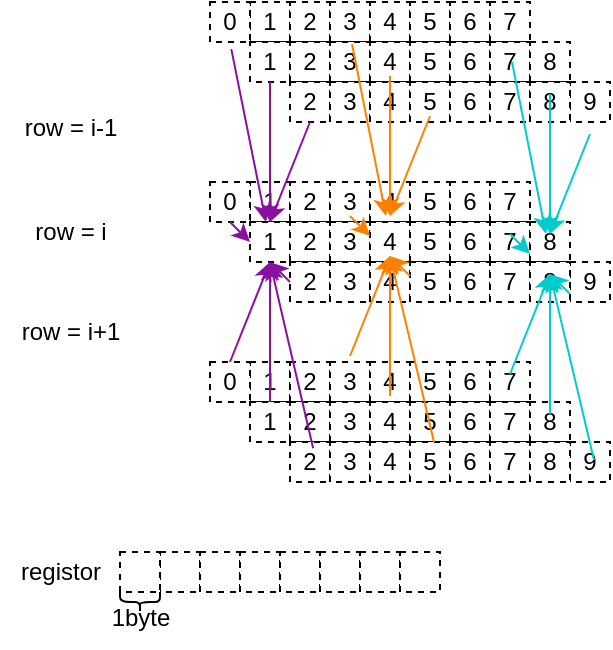 <mxfile version="22.0.4" type="device">
  <diagram name="Page-1" id="LUUm5zQ8WKBtmn_X2LVy">
    <mxGraphModel dx="545" dy="1250" grid="1" gridSize="10" guides="1" tooltips="1" connect="1" arrows="1" fold="1" page="1" pageScale="1" pageWidth="850" pageHeight="1100" math="0" shadow="0">
      <root>
        <mxCell id="0" />
        <mxCell id="1" parent="0" />
        <mxCell id="Gbu-jOdTarVuFErITB0x-1" value="1" style="rounded=0;whiteSpace=wrap;html=1;dashed=1;" vertex="1" parent="1">
          <mxGeometry x="210" y="630" width="20" height="20" as="geometry" />
        </mxCell>
        <mxCell id="Gbu-jOdTarVuFErITB0x-2" value="2" style="rounded=0;whiteSpace=wrap;html=1;dashed=1;" vertex="1" parent="1">
          <mxGeometry x="230" y="630" width="20" height="20" as="geometry" />
        </mxCell>
        <mxCell id="Gbu-jOdTarVuFErITB0x-3" value="3" style="rounded=0;whiteSpace=wrap;html=1;dashed=1;" vertex="1" parent="1">
          <mxGeometry x="250" y="630" width="20" height="20" as="geometry" />
        </mxCell>
        <mxCell id="Gbu-jOdTarVuFErITB0x-4" value="4" style="rounded=0;whiteSpace=wrap;html=1;dashed=1;" vertex="1" parent="1">
          <mxGeometry x="270" y="630" width="20" height="20" as="geometry" />
        </mxCell>
        <mxCell id="Gbu-jOdTarVuFErITB0x-9" value="5" style="rounded=0;whiteSpace=wrap;html=1;dashed=1;" vertex="1" parent="1">
          <mxGeometry x="290" y="630" width="20" height="20" as="geometry" />
        </mxCell>
        <mxCell id="Gbu-jOdTarVuFErITB0x-10" value="6" style="rounded=0;whiteSpace=wrap;html=1;dashed=1;" vertex="1" parent="1">
          <mxGeometry x="310" y="630" width="20" height="20" as="geometry" />
        </mxCell>
        <mxCell id="Gbu-jOdTarVuFErITB0x-11" value="7" style="rounded=0;whiteSpace=wrap;html=1;dashed=1;" vertex="1" parent="1">
          <mxGeometry x="330" y="630" width="20" height="20" as="geometry" />
        </mxCell>
        <mxCell id="Gbu-jOdTarVuFErITB0x-12" value="0" style="rounded=0;whiteSpace=wrap;html=1;dashed=1;" vertex="1" parent="1">
          <mxGeometry x="190" y="630" width="20" height="20" as="geometry" />
        </mxCell>
        <mxCell id="Gbu-jOdTarVuFErITB0x-13" value="1" style="rounded=0;whiteSpace=wrap;html=1;dashed=1;" vertex="1" parent="1">
          <mxGeometry x="210" y="650" width="20" height="20" as="geometry" />
        </mxCell>
        <mxCell id="Gbu-jOdTarVuFErITB0x-14" value="2" style="rounded=0;whiteSpace=wrap;html=1;dashed=1;" vertex="1" parent="1">
          <mxGeometry x="230" y="650" width="20" height="20" as="geometry" />
        </mxCell>
        <mxCell id="Gbu-jOdTarVuFErITB0x-15" value="3" style="rounded=0;whiteSpace=wrap;html=1;dashed=1;" vertex="1" parent="1">
          <mxGeometry x="250" y="650" width="20" height="20" as="geometry" />
        </mxCell>
        <mxCell id="Gbu-jOdTarVuFErITB0x-16" value="4" style="rounded=0;whiteSpace=wrap;html=1;dashed=1;" vertex="1" parent="1">
          <mxGeometry x="270" y="650" width="20" height="20" as="geometry" />
        </mxCell>
        <mxCell id="Gbu-jOdTarVuFErITB0x-17" value="5" style="rounded=0;whiteSpace=wrap;html=1;dashed=1;" vertex="1" parent="1">
          <mxGeometry x="290" y="650" width="20" height="20" as="geometry" />
        </mxCell>
        <mxCell id="Gbu-jOdTarVuFErITB0x-18" value="6" style="rounded=0;whiteSpace=wrap;html=1;dashed=1;" vertex="1" parent="1">
          <mxGeometry x="310" y="650" width="20" height="20" as="geometry" />
        </mxCell>
        <mxCell id="Gbu-jOdTarVuFErITB0x-19" value="7" style="rounded=0;whiteSpace=wrap;html=1;dashed=1;" vertex="1" parent="1">
          <mxGeometry x="330" y="650" width="20" height="20" as="geometry" />
        </mxCell>
        <mxCell id="Gbu-jOdTarVuFErITB0x-20" value="8" style="rounded=0;whiteSpace=wrap;html=1;dashed=1;" vertex="1" parent="1">
          <mxGeometry x="350" y="650" width="20" height="20" as="geometry" />
        </mxCell>
        <mxCell id="Gbu-jOdTarVuFErITB0x-29" value="row = i-1" style="text;html=1;align=center;verticalAlign=middle;resizable=0;points=[];autosize=1;strokeColor=none;fillColor=none;" vertex="1" parent="1">
          <mxGeometry x="85" y="678" width="70" height="30" as="geometry" />
        </mxCell>
        <mxCell id="Gbu-jOdTarVuFErITB0x-30" value="row = i" style="text;html=1;align=center;verticalAlign=middle;resizable=0;points=[];autosize=1;strokeColor=none;fillColor=none;" vertex="1" parent="1">
          <mxGeometry x="90" y="730" width="60" height="30" as="geometry" />
        </mxCell>
        <mxCell id="Gbu-jOdTarVuFErITB0x-31" value="row = i+1" style="text;html=1;align=center;verticalAlign=middle;resizable=0;points=[];autosize=1;strokeColor=none;fillColor=none;" vertex="1" parent="1">
          <mxGeometry x="85" y="780" width="70" height="30" as="geometry" />
        </mxCell>
        <mxCell id="Gbu-jOdTarVuFErITB0x-32" value="9" style="rounded=0;whiteSpace=wrap;html=1;dashed=1;" vertex="1" parent="1">
          <mxGeometry x="370" y="670" width="20" height="20" as="geometry" />
        </mxCell>
        <mxCell id="Gbu-jOdTarVuFErITB0x-33" value="2" style="rounded=0;whiteSpace=wrap;html=1;dashed=1;" vertex="1" parent="1">
          <mxGeometry x="230" y="670" width="20" height="20" as="geometry" />
        </mxCell>
        <mxCell id="Gbu-jOdTarVuFErITB0x-34" value="3" style="rounded=0;whiteSpace=wrap;html=1;dashed=1;" vertex="1" parent="1">
          <mxGeometry x="250" y="670" width="20" height="20" as="geometry" />
        </mxCell>
        <mxCell id="Gbu-jOdTarVuFErITB0x-35" value="4" style="rounded=0;whiteSpace=wrap;html=1;dashed=1;" vertex="1" parent="1">
          <mxGeometry x="270" y="670" width="20" height="20" as="geometry" />
        </mxCell>
        <mxCell id="Gbu-jOdTarVuFErITB0x-36" value="5" style="rounded=0;whiteSpace=wrap;html=1;dashed=1;" vertex="1" parent="1">
          <mxGeometry x="290" y="670" width="20" height="20" as="geometry" />
        </mxCell>
        <mxCell id="Gbu-jOdTarVuFErITB0x-37" value="6" style="rounded=0;whiteSpace=wrap;html=1;dashed=1;" vertex="1" parent="1">
          <mxGeometry x="310" y="670" width="20" height="20" as="geometry" />
        </mxCell>
        <mxCell id="Gbu-jOdTarVuFErITB0x-38" value="7" style="rounded=0;whiteSpace=wrap;html=1;dashed=1;" vertex="1" parent="1">
          <mxGeometry x="330" y="670" width="20" height="20" as="geometry" />
        </mxCell>
        <mxCell id="Gbu-jOdTarVuFErITB0x-39" value="8" style="rounded=0;whiteSpace=wrap;html=1;dashed=1;" vertex="1" parent="1">
          <mxGeometry x="350" y="670" width="20" height="20" as="geometry" />
        </mxCell>
        <mxCell id="Gbu-jOdTarVuFErITB0x-48" value="1" style="rounded=0;whiteSpace=wrap;html=1;dashed=1;" vertex="1" parent="1">
          <mxGeometry x="210" y="720" width="20" height="20" as="geometry" />
        </mxCell>
        <mxCell id="Gbu-jOdTarVuFErITB0x-49" value="2" style="rounded=0;whiteSpace=wrap;html=1;dashed=1;" vertex="1" parent="1">
          <mxGeometry x="230" y="720" width="20" height="20" as="geometry" />
        </mxCell>
        <mxCell id="Gbu-jOdTarVuFErITB0x-50" value="3" style="rounded=0;whiteSpace=wrap;html=1;dashed=1;" vertex="1" parent="1">
          <mxGeometry x="250" y="720" width="20" height="20" as="geometry" />
        </mxCell>
        <mxCell id="Gbu-jOdTarVuFErITB0x-51" value="4" style="rounded=0;whiteSpace=wrap;html=1;dashed=1;" vertex="1" parent="1">
          <mxGeometry x="270" y="720" width="20" height="20" as="geometry" />
        </mxCell>
        <mxCell id="Gbu-jOdTarVuFErITB0x-52" value="5" style="rounded=0;whiteSpace=wrap;html=1;dashed=1;" vertex="1" parent="1">
          <mxGeometry x="290" y="720" width="20" height="20" as="geometry" />
        </mxCell>
        <mxCell id="Gbu-jOdTarVuFErITB0x-53" value="6" style="rounded=0;whiteSpace=wrap;html=1;dashed=1;" vertex="1" parent="1">
          <mxGeometry x="310" y="720" width="20" height="20" as="geometry" />
        </mxCell>
        <mxCell id="Gbu-jOdTarVuFErITB0x-54" value="7" style="rounded=0;whiteSpace=wrap;html=1;dashed=1;" vertex="1" parent="1">
          <mxGeometry x="330" y="720" width="20" height="20" as="geometry" />
        </mxCell>
        <mxCell id="Gbu-jOdTarVuFErITB0x-55" value="0" style="rounded=0;whiteSpace=wrap;html=1;dashed=1;" vertex="1" parent="1">
          <mxGeometry x="190" y="720" width="20" height="20" as="geometry" />
        </mxCell>
        <mxCell id="Gbu-jOdTarVuFErITB0x-56" value="1" style="rounded=0;whiteSpace=wrap;html=1;dashed=1;" vertex="1" parent="1">
          <mxGeometry x="210" y="740" width="20" height="20" as="geometry" />
        </mxCell>
        <mxCell id="Gbu-jOdTarVuFErITB0x-57" value="2" style="rounded=0;whiteSpace=wrap;html=1;dashed=1;" vertex="1" parent="1">
          <mxGeometry x="230" y="740" width="20" height="20" as="geometry" />
        </mxCell>
        <mxCell id="Gbu-jOdTarVuFErITB0x-58" value="3" style="rounded=0;whiteSpace=wrap;html=1;dashed=1;" vertex="1" parent="1">
          <mxGeometry x="250" y="740" width="20" height="20" as="geometry" />
        </mxCell>
        <mxCell id="Gbu-jOdTarVuFErITB0x-59" value="4" style="rounded=0;whiteSpace=wrap;html=1;dashed=1;" vertex="1" parent="1">
          <mxGeometry x="270" y="740" width="20" height="20" as="geometry" />
        </mxCell>
        <mxCell id="Gbu-jOdTarVuFErITB0x-60" value="5" style="rounded=0;whiteSpace=wrap;html=1;dashed=1;" vertex="1" parent="1">
          <mxGeometry x="290" y="740" width="20" height="20" as="geometry" />
        </mxCell>
        <mxCell id="Gbu-jOdTarVuFErITB0x-61" value="6" style="rounded=0;whiteSpace=wrap;html=1;dashed=1;" vertex="1" parent="1">
          <mxGeometry x="310" y="740" width="20" height="20" as="geometry" />
        </mxCell>
        <mxCell id="Gbu-jOdTarVuFErITB0x-62" value="7" style="rounded=0;whiteSpace=wrap;html=1;dashed=1;" vertex="1" parent="1">
          <mxGeometry x="330" y="740" width="20" height="20" as="geometry" />
        </mxCell>
        <mxCell id="Gbu-jOdTarVuFErITB0x-63" value="8" style="rounded=0;whiteSpace=wrap;html=1;dashed=1;" vertex="1" parent="1">
          <mxGeometry x="350" y="740" width="20" height="20" as="geometry" />
        </mxCell>
        <mxCell id="Gbu-jOdTarVuFErITB0x-64" value="9" style="rounded=0;whiteSpace=wrap;html=1;dashed=1;" vertex="1" parent="1">
          <mxGeometry x="370" y="760" width="20" height="20" as="geometry" />
        </mxCell>
        <mxCell id="Gbu-jOdTarVuFErITB0x-65" value="2" style="rounded=0;whiteSpace=wrap;html=1;dashed=1;" vertex="1" parent="1">
          <mxGeometry x="230" y="760" width="20" height="20" as="geometry" />
        </mxCell>
        <mxCell id="Gbu-jOdTarVuFErITB0x-66" value="3" style="rounded=0;whiteSpace=wrap;html=1;dashed=1;" vertex="1" parent="1">
          <mxGeometry x="250" y="760" width="20" height="20" as="geometry" />
        </mxCell>
        <mxCell id="Gbu-jOdTarVuFErITB0x-67" value="4" style="rounded=0;whiteSpace=wrap;html=1;dashed=1;" vertex="1" parent="1">
          <mxGeometry x="270" y="760" width="20" height="20" as="geometry" />
        </mxCell>
        <mxCell id="Gbu-jOdTarVuFErITB0x-68" value="5" style="rounded=0;whiteSpace=wrap;html=1;dashed=1;" vertex="1" parent="1">
          <mxGeometry x="290" y="760" width="20" height="20" as="geometry" />
        </mxCell>
        <mxCell id="Gbu-jOdTarVuFErITB0x-69" value="6" style="rounded=0;whiteSpace=wrap;html=1;dashed=1;" vertex="1" parent="1">
          <mxGeometry x="310" y="760" width="20" height="20" as="geometry" />
        </mxCell>
        <mxCell id="Gbu-jOdTarVuFErITB0x-70" value="7" style="rounded=0;whiteSpace=wrap;html=1;dashed=1;" vertex="1" parent="1">
          <mxGeometry x="330" y="760" width="20" height="20" as="geometry" />
        </mxCell>
        <mxCell id="Gbu-jOdTarVuFErITB0x-71" value="8" style="rounded=0;whiteSpace=wrap;html=1;dashed=1;" vertex="1" parent="1">
          <mxGeometry x="350" y="760" width="20" height="20" as="geometry" />
        </mxCell>
        <mxCell id="Gbu-jOdTarVuFErITB0x-96" value="1" style="rounded=0;whiteSpace=wrap;html=1;dashed=1;" vertex="1" parent="1">
          <mxGeometry x="210" y="810" width="20" height="20" as="geometry" />
        </mxCell>
        <mxCell id="Gbu-jOdTarVuFErITB0x-97" value="2" style="rounded=0;whiteSpace=wrap;html=1;dashed=1;" vertex="1" parent="1">
          <mxGeometry x="230" y="810" width="20" height="20" as="geometry" />
        </mxCell>
        <mxCell id="Gbu-jOdTarVuFErITB0x-98" value="3" style="rounded=0;whiteSpace=wrap;html=1;dashed=1;" vertex="1" parent="1">
          <mxGeometry x="250" y="810" width="20" height="20" as="geometry" />
        </mxCell>
        <mxCell id="Gbu-jOdTarVuFErITB0x-99" value="4" style="rounded=0;whiteSpace=wrap;html=1;dashed=1;" vertex="1" parent="1">
          <mxGeometry x="270" y="810" width="20" height="20" as="geometry" />
        </mxCell>
        <mxCell id="Gbu-jOdTarVuFErITB0x-100" value="5" style="rounded=0;whiteSpace=wrap;html=1;dashed=1;" vertex="1" parent="1">
          <mxGeometry x="290" y="810" width="20" height="20" as="geometry" />
        </mxCell>
        <mxCell id="Gbu-jOdTarVuFErITB0x-101" value="6" style="rounded=0;whiteSpace=wrap;html=1;dashed=1;" vertex="1" parent="1">
          <mxGeometry x="310" y="810" width="20" height="20" as="geometry" />
        </mxCell>
        <mxCell id="Gbu-jOdTarVuFErITB0x-102" value="7" style="rounded=0;whiteSpace=wrap;html=1;dashed=1;" vertex="1" parent="1">
          <mxGeometry x="330" y="810" width="20" height="20" as="geometry" />
        </mxCell>
        <mxCell id="Gbu-jOdTarVuFErITB0x-103" value="0" style="rounded=0;whiteSpace=wrap;html=1;dashed=1;" vertex="1" parent="1">
          <mxGeometry x="190" y="810" width="20" height="20" as="geometry" />
        </mxCell>
        <mxCell id="Gbu-jOdTarVuFErITB0x-104" value="1" style="rounded=0;whiteSpace=wrap;html=1;dashed=1;" vertex="1" parent="1">
          <mxGeometry x="210" y="830" width="20" height="20" as="geometry" />
        </mxCell>
        <mxCell id="Gbu-jOdTarVuFErITB0x-105" value="2" style="rounded=0;whiteSpace=wrap;html=1;dashed=1;" vertex="1" parent="1">
          <mxGeometry x="230" y="830" width="20" height="20" as="geometry" />
        </mxCell>
        <mxCell id="Gbu-jOdTarVuFErITB0x-106" value="3" style="rounded=0;whiteSpace=wrap;html=1;dashed=1;" vertex="1" parent="1">
          <mxGeometry x="250" y="830" width="20" height="20" as="geometry" />
        </mxCell>
        <mxCell id="Gbu-jOdTarVuFErITB0x-107" value="4" style="rounded=0;whiteSpace=wrap;html=1;dashed=1;" vertex="1" parent="1">
          <mxGeometry x="270" y="830" width="20" height="20" as="geometry" />
        </mxCell>
        <mxCell id="Gbu-jOdTarVuFErITB0x-108" value="5" style="rounded=0;whiteSpace=wrap;html=1;dashed=1;" vertex="1" parent="1">
          <mxGeometry x="290" y="830" width="20" height="20" as="geometry" />
        </mxCell>
        <mxCell id="Gbu-jOdTarVuFErITB0x-109" value="6" style="rounded=0;whiteSpace=wrap;html=1;dashed=1;" vertex="1" parent="1">
          <mxGeometry x="310" y="830" width="20" height="20" as="geometry" />
        </mxCell>
        <mxCell id="Gbu-jOdTarVuFErITB0x-110" value="7" style="rounded=0;whiteSpace=wrap;html=1;dashed=1;" vertex="1" parent="1">
          <mxGeometry x="330" y="830" width="20" height="20" as="geometry" />
        </mxCell>
        <mxCell id="Gbu-jOdTarVuFErITB0x-111" value="8" style="rounded=0;whiteSpace=wrap;html=1;dashed=1;" vertex="1" parent="1">
          <mxGeometry x="350" y="830" width="20" height="20" as="geometry" />
        </mxCell>
        <mxCell id="Gbu-jOdTarVuFErITB0x-112" value="9" style="rounded=0;whiteSpace=wrap;html=1;dashed=1;" vertex="1" parent="1">
          <mxGeometry x="370" y="850" width="20" height="20" as="geometry" />
        </mxCell>
        <mxCell id="Gbu-jOdTarVuFErITB0x-113" value="2" style="rounded=0;whiteSpace=wrap;html=1;dashed=1;" vertex="1" parent="1">
          <mxGeometry x="230" y="850" width="20" height="20" as="geometry" />
        </mxCell>
        <mxCell id="Gbu-jOdTarVuFErITB0x-114" value="3" style="rounded=0;whiteSpace=wrap;html=1;dashed=1;" vertex="1" parent="1">
          <mxGeometry x="250" y="850" width="20" height="20" as="geometry" />
        </mxCell>
        <mxCell id="Gbu-jOdTarVuFErITB0x-115" value="4" style="rounded=0;whiteSpace=wrap;html=1;dashed=1;" vertex="1" parent="1">
          <mxGeometry x="270" y="850" width="20" height="20" as="geometry" />
        </mxCell>
        <mxCell id="Gbu-jOdTarVuFErITB0x-116" value="5" style="rounded=0;whiteSpace=wrap;html=1;dashed=1;" vertex="1" parent="1">
          <mxGeometry x="290" y="850" width="20" height="20" as="geometry" />
        </mxCell>
        <mxCell id="Gbu-jOdTarVuFErITB0x-117" value="6" style="rounded=0;whiteSpace=wrap;html=1;dashed=1;" vertex="1" parent="1">
          <mxGeometry x="310" y="850" width="20" height="20" as="geometry" />
        </mxCell>
        <mxCell id="Gbu-jOdTarVuFErITB0x-118" value="7" style="rounded=0;whiteSpace=wrap;html=1;dashed=1;" vertex="1" parent="1">
          <mxGeometry x="330" y="850" width="20" height="20" as="geometry" />
        </mxCell>
        <mxCell id="Gbu-jOdTarVuFErITB0x-119" value="8" style="rounded=0;whiteSpace=wrap;html=1;dashed=1;" vertex="1" parent="1">
          <mxGeometry x="350" y="850" width="20" height="20" as="geometry" />
        </mxCell>
        <mxCell id="Gbu-jOdTarVuFErITB0x-148" value="" style="endArrow=classic;html=1;rounded=0;exitX=0.533;exitY=1.178;exitDx=0;exitDy=0;exitPerimeter=0;strokeColor=#8a10a2;" edge="1" parent="1" source="Gbu-jOdTarVuFErITB0x-12" target="Gbu-jOdTarVuFErITB0x-56">
          <mxGeometry width="50" height="50" relative="1" as="geometry">
            <mxPoint x="240" y="800" as="sourcePoint" />
            <mxPoint x="290" y="750" as="targetPoint" />
          </mxGeometry>
        </mxCell>
        <mxCell id="Gbu-jOdTarVuFErITB0x-149" value="" style="endArrow=classic;html=1;rounded=0;exitX=0.5;exitY=1;exitDx=0;exitDy=0;strokeColor=#8a10a2;entryX=0.5;entryY=0;entryDx=0;entryDy=0;" edge="1" parent="1" source="Gbu-jOdTarVuFErITB0x-13" target="Gbu-jOdTarVuFErITB0x-56">
          <mxGeometry width="50" height="50" relative="1" as="geometry">
            <mxPoint x="211" y="664" as="sourcePoint" />
            <mxPoint x="228" y="750" as="targetPoint" />
          </mxGeometry>
        </mxCell>
        <mxCell id="Gbu-jOdTarVuFErITB0x-150" value="" style="endArrow=classic;html=1;rounded=0;exitX=0.5;exitY=1;exitDx=0;exitDy=0;strokeColor=#8a10a2;entryX=0.5;entryY=0;entryDx=0;entryDy=0;" edge="1" parent="1" source="Gbu-jOdTarVuFErITB0x-33" target="Gbu-jOdTarVuFErITB0x-56">
          <mxGeometry width="50" height="50" relative="1" as="geometry">
            <mxPoint x="230" y="680" as="sourcePoint" />
            <mxPoint x="230" y="750" as="targetPoint" />
          </mxGeometry>
        </mxCell>
        <mxCell id="Gbu-jOdTarVuFErITB0x-151" value="" style="endArrow=classic;html=1;rounded=0;exitX=0.5;exitY=1;exitDx=0;exitDy=0;strokeColor=#8a10a2;entryX=0;entryY=0.5;entryDx=0;entryDy=0;" edge="1" parent="1" source="Gbu-jOdTarVuFErITB0x-55" target="Gbu-jOdTarVuFErITB0x-56">
          <mxGeometry width="50" height="50" relative="1" as="geometry">
            <mxPoint x="250" y="700" as="sourcePoint" />
            <mxPoint x="230" y="750" as="targetPoint" />
          </mxGeometry>
        </mxCell>
        <mxCell id="Gbu-jOdTarVuFErITB0x-152" value="" style="endArrow=classic;html=1;rounded=0;exitX=0;exitY=0.5;exitDx=0;exitDy=0;strokeColor=#8a10a2;entryX=0.5;entryY=1;entryDx=0;entryDy=0;" edge="1" parent="1" source="Gbu-jOdTarVuFErITB0x-65" target="Gbu-jOdTarVuFErITB0x-56">
          <mxGeometry width="50" height="50" relative="1" as="geometry">
            <mxPoint x="260" y="710" as="sourcePoint" />
            <mxPoint x="240" y="760" as="targetPoint" />
          </mxGeometry>
        </mxCell>
        <mxCell id="Gbu-jOdTarVuFErITB0x-154" value="" style="endArrow=classic;html=1;rounded=0;exitX=0.5;exitY=0;exitDx=0;exitDy=0;strokeColor=#8a10a2;entryX=0.5;entryY=1;entryDx=0;entryDy=0;" edge="1" parent="1" source="Gbu-jOdTarVuFErITB0x-103" target="Gbu-jOdTarVuFErITB0x-56">
          <mxGeometry width="50" height="50" relative="1" as="geometry">
            <mxPoint x="250" y="700" as="sourcePoint" />
            <mxPoint x="230" y="750" as="targetPoint" />
          </mxGeometry>
        </mxCell>
        <mxCell id="Gbu-jOdTarVuFErITB0x-155" value="" style="endArrow=classic;html=1;rounded=0;exitX=0.5;exitY=1;exitDx=0;exitDy=0;strokeColor=#8a10a2;" edge="1" parent="1" source="Gbu-jOdTarVuFErITB0x-96">
          <mxGeometry width="50" height="50" relative="1" as="geometry">
            <mxPoint x="210" y="820" as="sourcePoint" />
            <mxPoint x="220" y="760" as="targetPoint" />
          </mxGeometry>
        </mxCell>
        <mxCell id="Gbu-jOdTarVuFErITB0x-156" value="" style="endArrow=classic;html=1;rounded=0;exitX=0.578;exitY=1.156;exitDx=0;exitDy=0;strokeColor=#8a10a2;exitPerimeter=0;" edge="1" parent="1" source="Gbu-jOdTarVuFErITB0x-105">
          <mxGeometry width="50" height="50" relative="1" as="geometry">
            <mxPoint x="230" y="840" as="sourcePoint" />
            <mxPoint x="220" y="760" as="targetPoint" />
          </mxGeometry>
        </mxCell>
        <mxCell id="Gbu-jOdTarVuFErITB0x-157" value="" style="endArrow=classic;html=1;rounded=0;exitX=0.533;exitY=1.178;exitDx=0;exitDy=0;exitPerimeter=0;strokeColor=#00CCCC;" edge="1" parent="1">
          <mxGeometry width="50" height="50" relative="1" as="geometry">
            <mxPoint x="341" y="660" as="sourcePoint" />
            <mxPoint x="358" y="746" as="targetPoint" />
          </mxGeometry>
        </mxCell>
        <mxCell id="Gbu-jOdTarVuFErITB0x-158" value="" style="endArrow=classic;html=1;rounded=0;exitX=0.5;exitY=1;exitDx=0;exitDy=0;strokeColor=#00CCCC;entryX=0.5;entryY=0;entryDx=0;entryDy=0;" edge="1" parent="1">
          <mxGeometry width="50" height="50" relative="1" as="geometry">
            <mxPoint x="360" y="676" as="sourcePoint" />
            <mxPoint x="360" y="746" as="targetPoint" />
          </mxGeometry>
        </mxCell>
        <mxCell id="Gbu-jOdTarVuFErITB0x-159" value="" style="endArrow=classic;html=1;rounded=0;exitX=0.5;exitY=1;exitDx=0;exitDy=0;strokeColor=#00CCCC;entryX=0.5;entryY=0;entryDx=0;entryDy=0;" edge="1" parent="1">
          <mxGeometry width="50" height="50" relative="1" as="geometry">
            <mxPoint x="380" y="696" as="sourcePoint" />
            <mxPoint x="360" y="746" as="targetPoint" />
          </mxGeometry>
        </mxCell>
        <mxCell id="Gbu-jOdTarVuFErITB0x-160" value="" style="endArrow=classic;html=1;rounded=0;exitX=0.5;exitY=1;exitDx=0;exitDy=0;strokeColor=#00CCCC;entryX=0;entryY=0.5;entryDx=0;entryDy=0;" edge="1" parent="1">
          <mxGeometry width="50" height="50" relative="1" as="geometry">
            <mxPoint x="340" y="746" as="sourcePoint" />
            <mxPoint x="350" y="756" as="targetPoint" />
          </mxGeometry>
        </mxCell>
        <mxCell id="Gbu-jOdTarVuFErITB0x-161" value="" style="endArrow=classic;html=1;rounded=0;exitX=0;exitY=0.5;exitDx=0;exitDy=0;strokeColor=#00CCCC;entryX=0.5;entryY=1;entryDx=0;entryDy=0;" edge="1" parent="1">
          <mxGeometry width="50" height="50" relative="1" as="geometry">
            <mxPoint x="370" y="776" as="sourcePoint" />
            <mxPoint x="360" y="766" as="targetPoint" />
          </mxGeometry>
        </mxCell>
        <mxCell id="Gbu-jOdTarVuFErITB0x-162" value="" style="endArrow=classic;html=1;rounded=0;exitX=0.5;exitY=0;exitDx=0;exitDy=0;strokeColor=#00CCCC;entryX=0.5;entryY=1;entryDx=0;entryDy=0;" edge="1" parent="1">
          <mxGeometry width="50" height="50" relative="1" as="geometry">
            <mxPoint x="340" y="816" as="sourcePoint" />
            <mxPoint x="360" y="766" as="targetPoint" />
          </mxGeometry>
        </mxCell>
        <mxCell id="Gbu-jOdTarVuFErITB0x-163" value="" style="endArrow=classic;html=1;rounded=0;exitX=0.5;exitY=1;exitDx=0;exitDy=0;strokeColor=#00CCCC;" edge="1" parent="1">
          <mxGeometry width="50" height="50" relative="1" as="geometry">
            <mxPoint x="360" y="836" as="sourcePoint" />
            <mxPoint x="360" y="766" as="targetPoint" />
          </mxGeometry>
        </mxCell>
        <mxCell id="Gbu-jOdTarVuFErITB0x-164" value="" style="endArrow=classic;html=1;rounded=0;exitX=0.578;exitY=1.156;exitDx=0;exitDy=0;strokeColor=#00CCCC;exitPerimeter=0;" edge="1" parent="1">
          <mxGeometry width="50" height="50" relative="1" as="geometry">
            <mxPoint x="382" y="859" as="sourcePoint" />
            <mxPoint x="360" y="766" as="targetPoint" />
          </mxGeometry>
        </mxCell>
        <mxCell id="Gbu-jOdTarVuFErITB0x-165" value="" style="endArrow=classic;html=1;rounded=0;exitX=0.533;exitY=1.178;exitDx=0;exitDy=0;exitPerimeter=0;strokeColor=#FF8000;" edge="1" parent="1">
          <mxGeometry width="50" height="50" relative="1" as="geometry">
            <mxPoint x="261" y="651" as="sourcePoint" />
            <mxPoint x="278" y="737" as="targetPoint" />
          </mxGeometry>
        </mxCell>
        <mxCell id="Gbu-jOdTarVuFErITB0x-166" value="" style="endArrow=classic;html=1;rounded=0;exitX=0.5;exitY=1;exitDx=0;exitDy=0;strokeColor=#FF8000;entryX=0.5;entryY=0;entryDx=0;entryDy=0;" edge="1" parent="1">
          <mxGeometry width="50" height="50" relative="1" as="geometry">
            <mxPoint x="280" y="667" as="sourcePoint" />
            <mxPoint x="280" y="737" as="targetPoint" />
          </mxGeometry>
        </mxCell>
        <mxCell id="Gbu-jOdTarVuFErITB0x-167" value="" style="endArrow=classic;html=1;rounded=0;exitX=0.5;exitY=1;exitDx=0;exitDy=0;strokeColor=#FF8000;entryX=0.5;entryY=0;entryDx=0;entryDy=0;" edge="1" parent="1">
          <mxGeometry width="50" height="50" relative="1" as="geometry">
            <mxPoint x="300" y="687" as="sourcePoint" />
            <mxPoint x="280" y="737" as="targetPoint" />
          </mxGeometry>
        </mxCell>
        <mxCell id="Gbu-jOdTarVuFErITB0x-168" value="" style="endArrow=classic;html=1;rounded=0;exitX=0.5;exitY=1;exitDx=0;exitDy=0;strokeColor=#FF8000;entryX=0;entryY=0.5;entryDx=0;entryDy=0;" edge="1" parent="1">
          <mxGeometry width="50" height="50" relative="1" as="geometry">
            <mxPoint x="260" y="737" as="sourcePoint" />
            <mxPoint x="270" y="747" as="targetPoint" />
          </mxGeometry>
        </mxCell>
        <mxCell id="Gbu-jOdTarVuFErITB0x-169" value="" style="endArrow=classic;html=1;rounded=0;exitX=0;exitY=0.5;exitDx=0;exitDy=0;strokeColor=#FF8000;entryX=0.5;entryY=1;entryDx=0;entryDy=0;" edge="1" parent="1">
          <mxGeometry width="50" height="50" relative="1" as="geometry">
            <mxPoint x="290" y="767" as="sourcePoint" />
            <mxPoint x="280" y="757" as="targetPoint" />
          </mxGeometry>
        </mxCell>
        <mxCell id="Gbu-jOdTarVuFErITB0x-170" value="" style="endArrow=classic;html=1;rounded=0;exitX=0.5;exitY=0;exitDx=0;exitDy=0;strokeColor=#FF8000;entryX=0.5;entryY=1;entryDx=0;entryDy=0;" edge="1" parent="1">
          <mxGeometry width="50" height="50" relative="1" as="geometry">
            <mxPoint x="260" y="807" as="sourcePoint" />
            <mxPoint x="280" y="757" as="targetPoint" />
          </mxGeometry>
        </mxCell>
        <mxCell id="Gbu-jOdTarVuFErITB0x-171" value="" style="endArrow=classic;html=1;rounded=0;exitX=0.5;exitY=1;exitDx=0;exitDy=0;strokeColor=#FF8000;" edge="1" parent="1">
          <mxGeometry width="50" height="50" relative="1" as="geometry">
            <mxPoint x="280" y="827" as="sourcePoint" />
            <mxPoint x="280" y="757" as="targetPoint" />
          </mxGeometry>
        </mxCell>
        <mxCell id="Gbu-jOdTarVuFErITB0x-172" value="" style="endArrow=classic;html=1;rounded=0;exitX=0.578;exitY=1.156;exitDx=0;exitDy=0;strokeColor=#FF8000;exitPerimeter=0;" edge="1" parent="1">
          <mxGeometry width="50" height="50" relative="1" as="geometry">
            <mxPoint x="302" y="850" as="sourcePoint" />
            <mxPoint x="280" y="757" as="targetPoint" />
          </mxGeometry>
        </mxCell>
        <mxCell id="Gbu-jOdTarVuFErITB0x-173" value="" style="group" vertex="1" connectable="0" parent="1">
          <mxGeometry x="85" y="900" width="220" height="53" as="geometry" />
        </mxCell>
        <mxCell id="Gbu-jOdTarVuFErITB0x-137" value="" style="rounded=0;whiteSpace=wrap;html=1;dashed=1;" vertex="1" parent="Gbu-jOdTarVuFErITB0x-173">
          <mxGeometry x="80" y="5" width="20" height="20" as="geometry" />
        </mxCell>
        <mxCell id="Gbu-jOdTarVuFErITB0x-138" value="" style="rounded=0;whiteSpace=wrap;html=1;dashed=1;" vertex="1" parent="Gbu-jOdTarVuFErITB0x-173">
          <mxGeometry x="100" y="5" width="20" height="20" as="geometry" />
        </mxCell>
        <mxCell id="Gbu-jOdTarVuFErITB0x-139" value="" style="rounded=0;whiteSpace=wrap;html=1;dashed=1;" vertex="1" parent="Gbu-jOdTarVuFErITB0x-173">
          <mxGeometry x="120" y="5" width="20" height="20" as="geometry" />
        </mxCell>
        <mxCell id="Gbu-jOdTarVuFErITB0x-140" value="" style="rounded=0;whiteSpace=wrap;html=1;dashed=1;" vertex="1" parent="Gbu-jOdTarVuFErITB0x-173">
          <mxGeometry x="140" y="5" width="20" height="20" as="geometry" />
        </mxCell>
        <mxCell id="Gbu-jOdTarVuFErITB0x-141" value="" style="rounded=0;whiteSpace=wrap;html=1;dashed=1;" vertex="1" parent="Gbu-jOdTarVuFErITB0x-173">
          <mxGeometry x="160" y="5" width="20" height="20" as="geometry" />
        </mxCell>
        <mxCell id="Gbu-jOdTarVuFErITB0x-142" value="" style="rounded=0;whiteSpace=wrap;html=1;dashed=1;" vertex="1" parent="Gbu-jOdTarVuFErITB0x-173">
          <mxGeometry x="180" y="5" width="20" height="20" as="geometry" />
        </mxCell>
        <mxCell id="Gbu-jOdTarVuFErITB0x-143" value="" style="rounded=0;whiteSpace=wrap;html=1;dashed=1;" vertex="1" parent="Gbu-jOdTarVuFErITB0x-173">
          <mxGeometry x="200" y="5" width="20" height="20" as="geometry" />
        </mxCell>
        <mxCell id="Gbu-jOdTarVuFErITB0x-144" value="" style="rounded=0;whiteSpace=wrap;html=1;dashed=1;" vertex="1" parent="Gbu-jOdTarVuFErITB0x-173">
          <mxGeometry x="60" y="5" width="20" height="20" as="geometry" />
        </mxCell>
        <mxCell id="Gbu-jOdTarVuFErITB0x-145" value="registor" style="text;html=1;align=center;verticalAlign=middle;resizable=0;points=[];autosize=1;strokeColor=none;fillColor=none;" vertex="1" parent="Gbu-jOdTarVuFErITB0x-173">
          <mxGeometry width="60" height="30" as="geometry" />
        </mxCell>
        <mxCell id="Gbu-jOdTarVuFErITB0x-146" value="" style="shape=curlyBracket;whiteSpace=wrap;html=1;rounded=1;labelPosition=left;verticalLabelPosition=middle;align=right;verticalAlign=middle;rotation=-90;" vertex="1" parent="Gbu-jOdTarVuFErITB0x-173">
          <mxGeometry x="65" y="20" width="10" height="20" as="geometry" />
        </mxCell>
        <mxCell id="Gbu-jOdTarVuFErITB0x-147" value="1byte" style="text;html=1;align=center;verticalAlign=middle;resizable=0;points=[];autosize=1;strokeColor=none;fillColor=none;" vertex="1" parent="Gbu-jOdTarVuFErITB0x-173">
          <mxGeometry x="45" y="23" width="50" height="30" as="geometry" />
        </mxCell>
      </root>
    </mxGraphModel>
  </diagram>
</mxfile>

